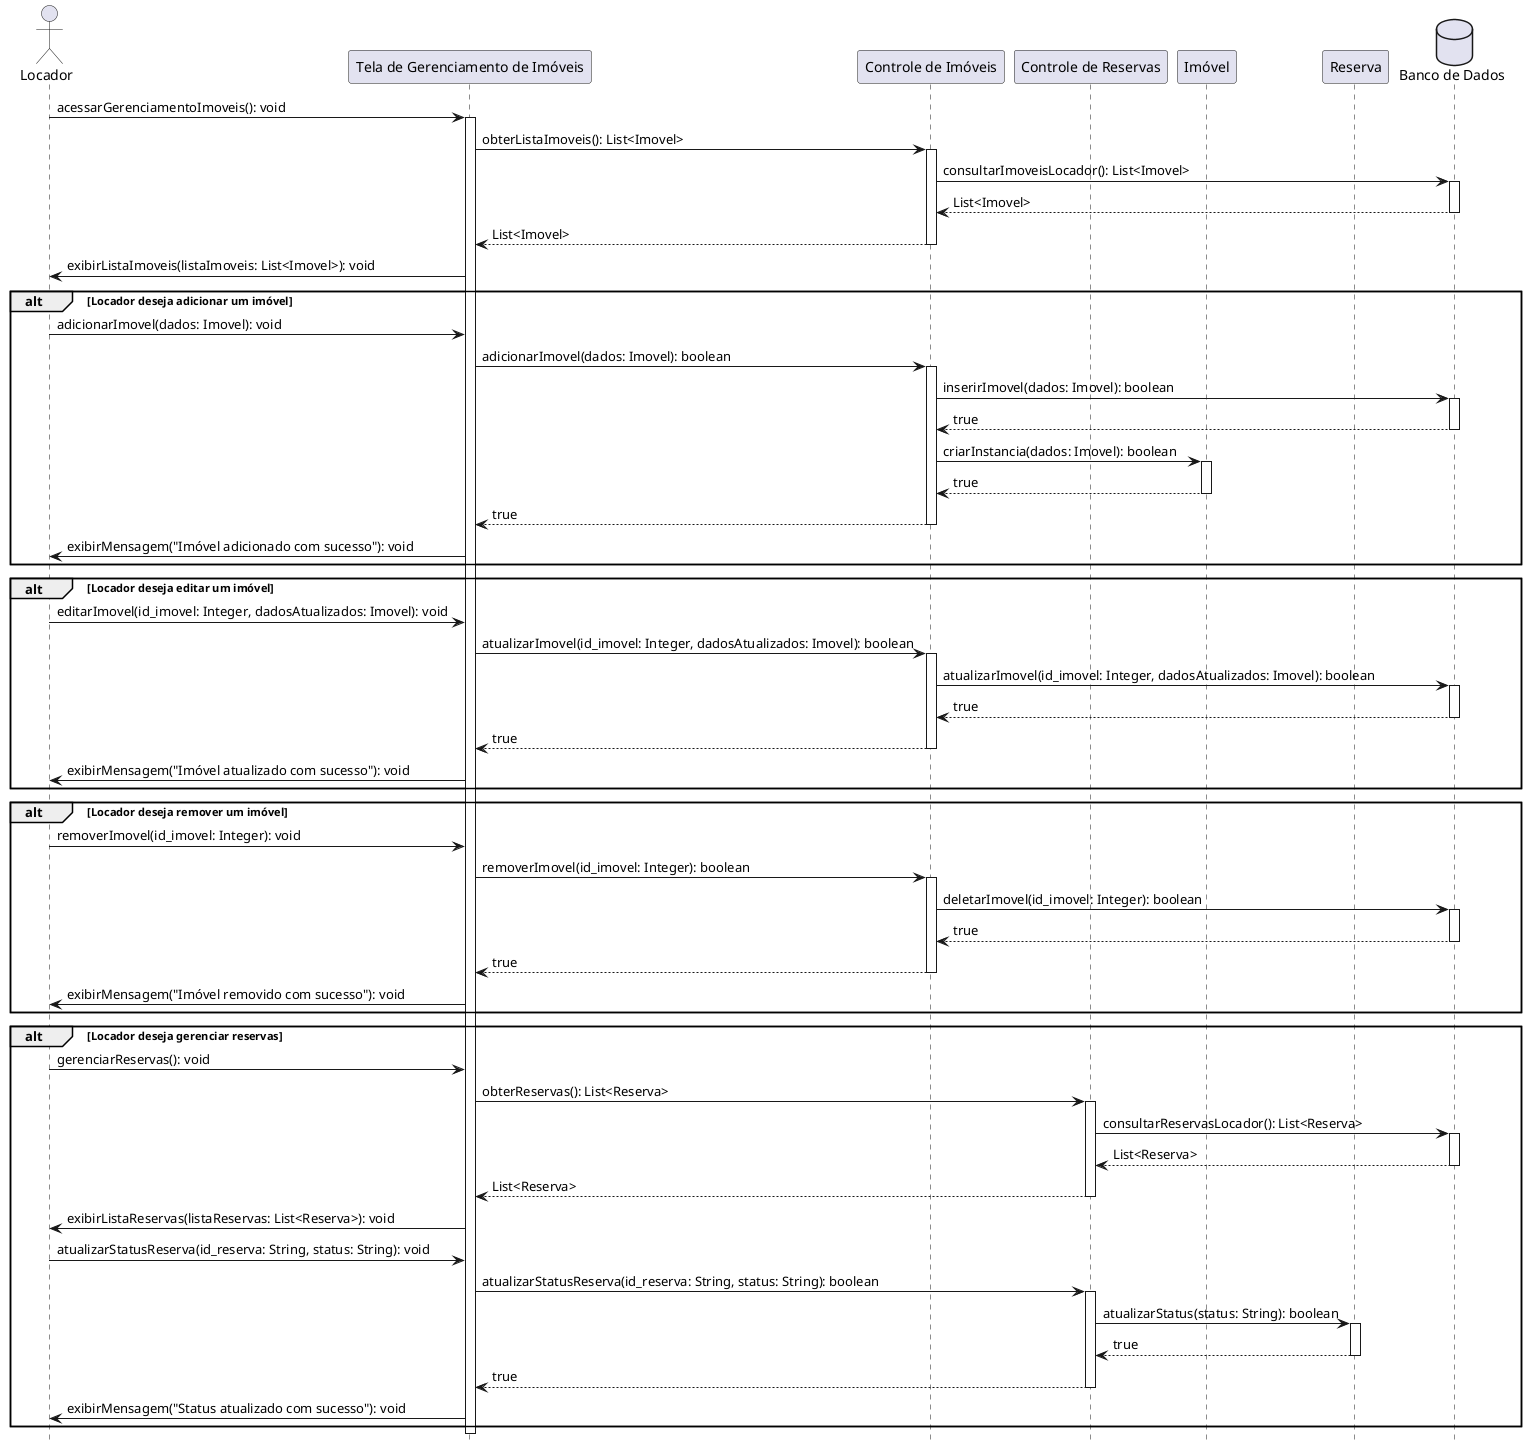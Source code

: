 @startuml "Gerenciamento de Imóveis - Locador"
hide footbox

actor Locador as locador
participant "Tela de Gerenciamento de Imóveis" as tela_gerenciamento
participant "Controle de Imóveis" as controle_imoveis
participant "Controle de Reservas" as controle_reservas
participant "Imóvel" as imovel
participant "Reserva" as reserva
database "Banco de Dados" as bd

locador -> tela_gerenciamento: acessarGerenciamentoImoveis(): void
activate tela_gerenciamento
tela_gerenciamento -> controle_imoveis: obterListaImoveis(): List<Imovel>
activate controle_imoveis

controle_imoveis -> bd: consultarImoveisLocador(): List<Imovel>
activate bd
bd --> controle_imoveis: List<Imovel>
deactivate bd

controle_imoveis --> tela_gerenciamento: List<Imovel>
deactivate controle_imoveis

tela_gerenciamento -> locador: exibirListaImoveis(listaImoveis: List<Imovel>): void

alt Locador deseja adicionar um imóvel
    locador -> tela_gerenciamento: adicionarImovel(dados: Imovel): void
    tela_gerenciamento -> controle_imoveis: adicionarImovel(dados: Imovel): boolean
    activate controle_imoveis

    controle_imoveis -> bd: inserirImovel(dados: Imovel): boolean
    activate bd
    bd --> controle_imoveis: true
    deactivate bd

    controle_imoveis -> imovel: criarInstancia(dados: Imovel): boolean
    activate imovel
    imovel --> controle_imoveis: true
    deactivate imovel

    controle_imoveis --> tela_gerenciamento: true
    deactivate controle_imoveis

    tela_gerenciamento -> locador: exibirMensagem("Imóvel adicionado com sucesso"): void
end

alt Locador deseja editar um imóvel
    locador -> tela_gerenciamento: editarImovel(id_imovel: Integer, dadosAtualizados: Imovel): void
    tela_gerenciamento -> controle_imoveis: atualizarImovel(id_imovel: Integer, dadosAtualizados: Imovel): boolean
    activate controle_imoveis

    controle_imoveis -> bd: atualizarImovel(id_imovel: Integer, dadosAtualizados: Imovel): boolean
    activate bd
    bd --> controle_imoveis: true
    deactivate bd

    controle_imoveis --> tela_gerenciamento: true
    deactivate controle_imoveis

    tela_gerenciamento -> locador: exibirMensagem("Imóvel atualizado com sucesso"): void
end

alt Locador deseja remover um imóvel
    locador -> tela_gerenciamento: removerImovel(id_imovel: Integer): void
    tela_gerenciamento -> controle_imoveis: removerImovel(id_imovel: Integer): boolean
    activate controle_imoveis

    controle_imoveis -> bd: deletarImovel(id_imovel: Integer): boolean
    activate bd
    bd --> controle_imoveis: true
    deactivate bd

    controle_imoveis --> tela_gerenciamento: true
    deactivate controle_imoveis

    tela_gerenciamento -> locador: exibirMensagem("Imóvel removido com sucesso"): void
end

alt Locador deseja gerenciar reservas
    locador -> tela_gerenciamento: gerenciarReservas(): void
    tela_gerenciamento -> controle_reservas: obterReservas(): List<Reserva>
    activate controle_reservas

    controle_reservas -> bd: consultarReservasLocador(): List<Reserva>
    activate bd
    bd --> controle_reservas: List<Reserva>
    deactivate bd

    controle_reservas --> tela_gerenciamento: List<Reserva>
    deactivate controle_reservas

    tela_gerenciamento -> locador: exibirListaReservas(listaReservas: List<Reserva>): void

    locador -> tela_gerenciamento: atualizarStatusReserva(id_reserva: String, status: String): void
    tela_gerenciamento -> controle_reservas: atualizarStatusReserva(id_reserva: String, status: String): boolean
    activate controle_reservas

    controle_reservas -> reserva: atualizarStatus(status: String): boolean
    activate reserva
    reserva --> controle_reservas: true
    deactivate reserva

    controle_reservas --> tela_gerenciamento: true
    deactivate controle_reservas

    tela_gerenciamento -> locador: exibirMensagem("Status atualizado com sucesso"): void
end

deactivate tela_gerenciamento

@enduml
